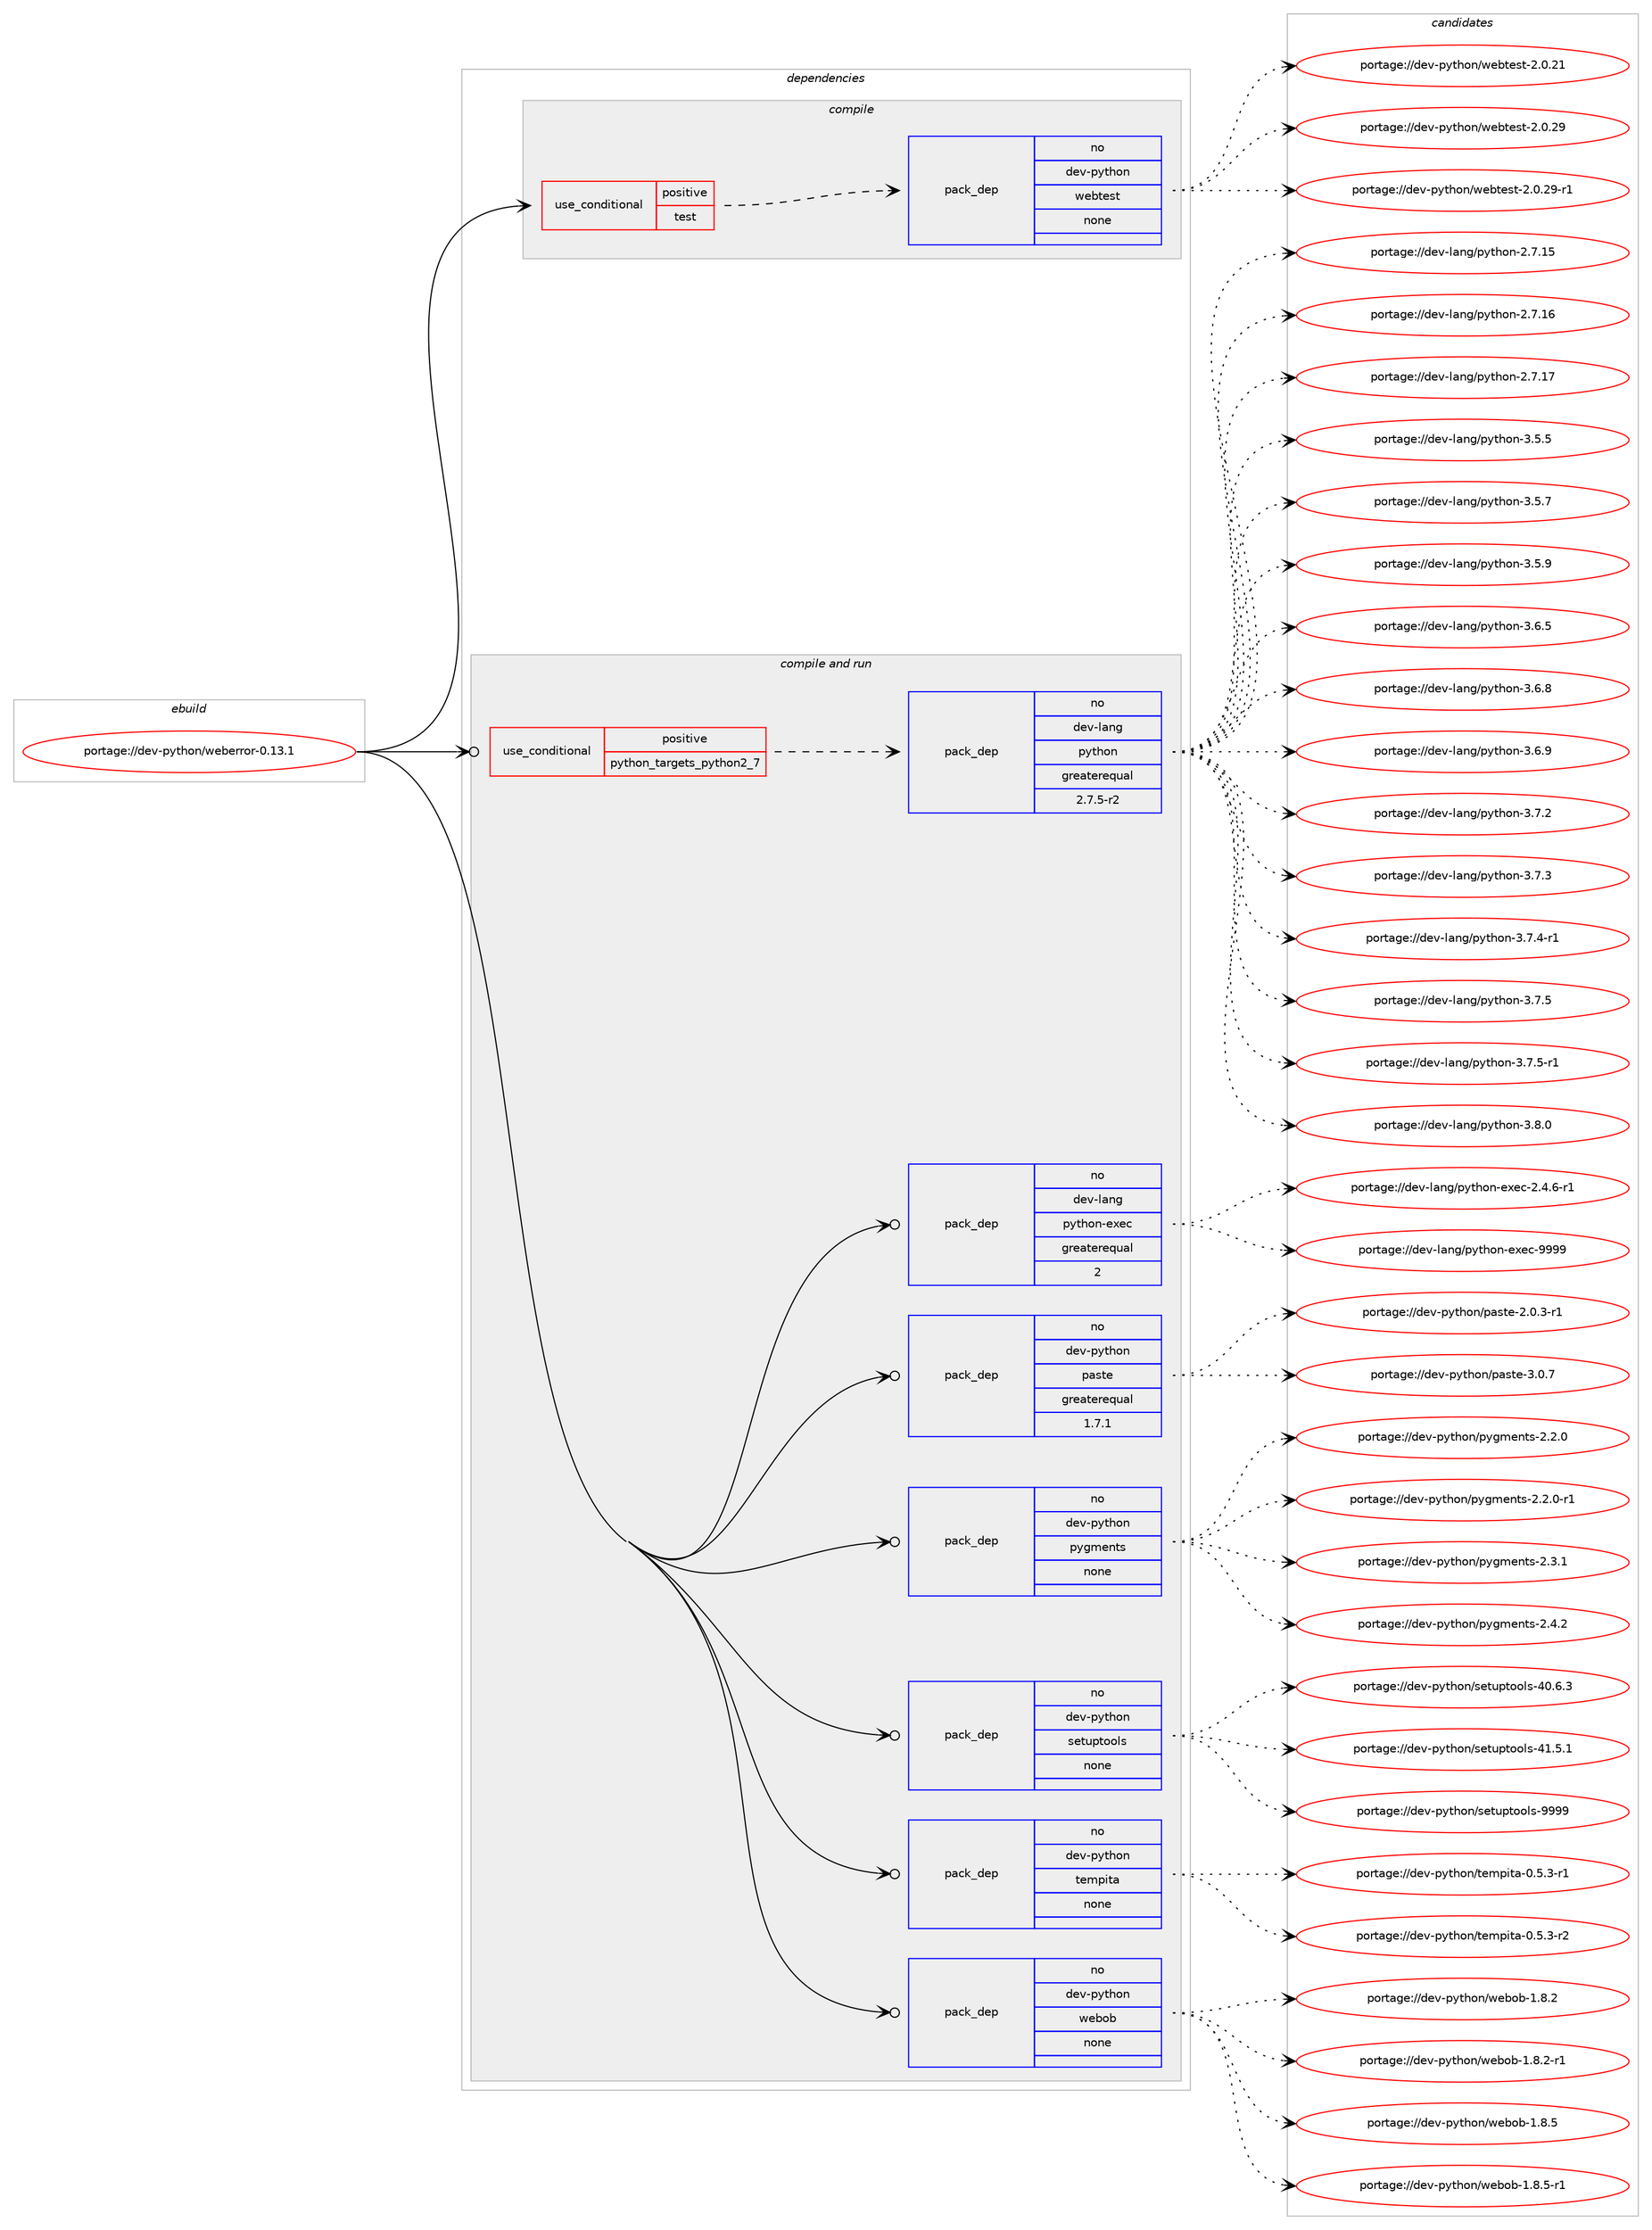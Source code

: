 digraph prolog {

# *************
# Graph options
# *************

newrank=true;
concentrate=true;
compound=true;
graph [rankdir=LR,fontname=Helvetica,fontsize=10,ranksep=1.5];#, ranksep=2.5, nodesep=0.2];
edge  [arrowhead=vee];
node  [fontname=Helvetica,fontsize=10];

# **********
# The ebuild
# **********

subgraph cluster_leftcol {
color=gray;
rank=same;
label=<<i>ebuild</i>>;
id [label="portage://dev-python/weberror-0.13.1", color=red, width=4, href="../dev-python/weberror-0.13.1.svg"];
}

# ****************
# The dependencies
# ****************

subgraph cluster_midcol {
color=gray;
label=<<i>dependencies</i>>;
subgraph cluster_compile {
fillcolor="#eeeeee";
style=filled;
label=<<i>compile</i>>;
subgraph cond40631 {
dependency178570 [label=<<TABLE BORDER="0" CELLBORDER="1" CELLSPACING="0" CELLPADDING="4"><TR><TD ROWSPAN="3" CELLPADDING="10">use_conditional</TD></TR><TR><TD>positive</TD></TR><TR><TD>test</TD></TR></TABLE>>, shape=none, color=red];
subgraph pack134530 {
dependency178571 [label=<<TABLE BORDER="0" CELLBORDER="1" CELLSPACING="0" CELLPADDING="4" WIDTH="220"><TR><TD ROWSPAN="6" CELLPADDING="30">pack_dep</TD></TR><TR><TD WIDTH="110">no</TD></TR><TR><TD>dev-python</TD></TR><TR><TD>webtest</TD></TR><TR><TD>none</TD></TR><TR><TD></TD></TR></TABLE>>, shape=none, color=blue];
}
dependency178570:e -> dependency178571:w [weight=20,style="dashed",arrowhead="vee"];
}
id:e -> dependency178570:w [weight=20,style="solid",arrowhead="vee"];
}
subgraph cluster_compileandrun {
fillcolor="#eeeeee";
style=filled;
label=<<i>compile and run</i>>;
subgraph cond40632 {
dependency178572 [label=<<TABLE BORDER="0" CELLBORDER="1" CELLSPACING="0" CELLPADDING="4"><TR><TD ROWSPAN="3" CELLPADDING="10">use_conditional</TD></TR><TR><TD>positive</TD></TR><TR><TD>python_targets_python2_7</TD></TR></TABLE>>, shape=none, color=red];
subgraph pack134531 {
dependency178573 [label=<<TABLE BORDER="0" CELLBORDER="1" CELLSPACING="0" CELLPADDING="4" WIDTH="220"><TR><TD ROWSPAN="6" CELLPADDING="30">pack_dep</TD></TR><TR><TD WIDTH="110">no</TD></TR><TR><TD>dev-lang</TD></TR><TR><TD>python</TD></TR><TR><TD>greaterequal</TD></TR><TR><TD>2.7.5-r2</TD></TR></TABLE>>, shape=none, color=blue];
}
dependency178572:e -> dependency178573:w [weight=20,style="dashed",arrowhead="vee"];
}
id:e -> dependency178572:w [weight=20,style="solid",arrowhead="odotvee"];
subgraph pack134532 {
dependency178574 [label=<<TABLE BORDER="0" CELLBORDER="1" CELLSPACING="0" CELLPADDING="4" WIDTH="220"><TR><TD ROWSPAN="6" CELLPADDING="30">pack_dep</TD></TR><TR><TD WIDTH="110">no</TD></TR><TR><TD>dev-lang</TD></TR><TR><TD>python-exec</TD></TR><TR><TD>greaterequal</TD></TR><TR><TD>2</TD></TR></TABLE>>, shape=none, color=blue];
}
id:e -> dependency178574:w [weight=20,style="solid",arrowhead="odotvee"];
subgraph pack134533 {
dependency178575 [label=<<TABLE BORDER="0" CELLBORDER="1" CELLSPACING="0" CELLPADDING="4" WIDTH="220"><TR><TD ROWSPAN="6" CELLPADDING="30">pack_dep</TD></TR><TR><TD WIDTH="110">no</TD></TR><TR><TD>dev-python</TD></TR><TR><TD>paste</TD></TR><TR><TD>greaterequal</TD></TR><TR><TD>1.7.1</TD></TR></TABLE>>, shape=none, color=blue];
}
id:e -> dependency178575:w [weight=20,style="solid",arrowhead="odotvee"];
subgraph pack134534 {
dependency178576 [label=<<TABLE BORDER="0" CELLBORDER="1" CELLSPACING="0" CELLPADDING="4" WIDTH="220"><TR><TD ROWSPAN="6" CELLPADDING="30">pack_dep</TD></TR><TR><TD WIDTH="110">no</TD></TR><TR><TD>dev-python</TD></TR><TR><TD>pygments</TD></TR><TR><TD>none</TD></TR><TR><TD></TD></TR></TABLE>>, shape=none, color=blue];
}
id:e -> dependency178576:w [weight=20,style="solid",arrowhead="odotvee"];
subgraph pack134535 {
dependency178577 [label=<<TABLE BORDER="0" CELLBORDER="1" CELLSPACING="0" CELLPADDING="4" WIDTH="220"><TR><TD ROWSPAN="6" CELLPADDING="30">pack_dep</TD></TR><TR><TD WIDTH="110">no</TD></TR><TR><TD>dev-python</TD></TR><TR><TD>setuptools</TD></TR><TR><TD>none</TD></TR><TR><TD></TD></TR></TABLE>>, shape=none, color=blue];
}
id:e -> dependency178577:w [weight=20,style="solid",arrowhead="odotvee"];
subgraph pack134536 {
dependency178578 [label=<<TABLE BORDER="0" CELLBORDER="1" CELLSPACING="0" CELLPADDING="4" WIDTH="220"><TR><TD ROWSPAN="6" CELLPADDING="30">pack_dep</TD></TR><TR><TD WIDTH="110">no</TD></TR><TR><TD>dev-python</TD></TR><TR><TD>tempita</TD></TR><TR><TD>none</TD></TR><TR><TD></TD></TR></TABLE>>, shape=none, color=blue];
}
id:e -> dependency178578:w [weight=20,style="solid",arrowhead="odotvee"];
subgraph pack134537 {
dependency178579 [label=<<TABLE BORDER="0" CELLBORDER="1" CELLSPACING="0" CELLPADDING="4" WIDTH="220"><TR><TD ROWSPAN="6" CELLPADDING="30">pack_dep</TD></TR><TR><TD WIDTH="110">no</TD></TR><TR><TD>dev-python</TD></TR><TR><TD>webob</TD></TR><TR><TD>none</TD></TR><TR><TD></TD></TR></TABLE>>, shape=none, color=blue];
}
id:e -> dependency178579:w [weight=20,style="solid",arrowhead="odotvee"];
}
subgraph cluster_run {
fillcolor="#eeeeee";
style=filled;
label=<<i>run</i>>;
}
}

# **************
# The candidates
# **************

subgraph cluster_choices {
rank=same;
color=gray;
label=<<i>candidates</i>>;

subgraph choice134530 {
color=black;
nodesep=1;
choiceportage10010111845112121116104111110471191019811610111511645504648465049 [label="portage://dev-python/webtest-2.0.21", color=red, width=4,href="../dev-python/webtest-2.0.21.svg"];
choiceportage10010111845112121116104111110471191019811610111511645504648465057 [label="portage://dev-python/webtest-2.0.29", color=red, width=4,href="../dev-python/webtest-2.0.29.svg"];
choiceportage100101118451121211161041111104711910198116101115116455046484650574511449 [label="portage://dev-python/webtest-2.0.29-r1", color=red, width=4,href="../dev-python/webtest-2.0.29-r1.svg"];
dependency178571:e -> choiceportage10010111845112121116104111110471191019811610111511645504648465049:w [style=dotted,weight="100"];
dependency178571:e -> choiceportage10010111845112121116104111110471191019811610111511645504648465057:w [style=dotted,weight="100"];
dependency178571:e -> choiceportage100101118451121211161041111104711910198116101115116455046484650574511449:w [style=dotted,weight="100"];
}
subgraph choice134531 {
color=black;
nodesep=1;
choiceportage10010111845108971101034711212111610411111045504655464953 [label="portage://dev-lang/python-2.7.15", color=red, width=4,href="../dev-lang/python-2.7.15.svg"];
choiceportage10010111845108971101034711212111610411111045504655464954 [label="portage://dev-lang/python-2.7.16", color=red, width=4,href="../dev-lang/python-2.7.16.svg"];
choiceportage10010111845108971101034711212111610411111045504655464955 [label="portage://dev-lang/python-2.7.17", color=red, width=4,href="../dev-lang/python-2.7.17.svg"];
choiceportage100101118451089711010347112121116104111110455146534653 [label="portage://dev-lang/python-3.5.5", color=red, width=4,href="../dev-lang/python-3.5.5.svg"];
choiceportage100101118451089711010347112121116104111110455146534655 [label="portage://dev-lang/python-3.5.7", color=red, width=4,href="../dev-lang/python-3.5.7.svg"];
choiceportage100101118451089711010347112121116104111110455146534657 [label="portage://dev-lang/python-3.5.9", color=red, width=4,href="../dev-lang/python-3.5.9.svg"];
choiceportage100101118451089711010347112121116104111110455146544653 [label="portage://dev-lang/python-3.6.5", color=red, width=4,href="../dev-lang/python-3.6.5.svg"];
choiceportage100101118451089711010347112121116104111110455146544656 [label="portage://dev-lang/python-3.6.8", color=red, width=4,href="../dev-lang/python-3.6.8.svg"];
choiceportage100101118451089711010347112121116104111110455146544657 [label="portage://dev-lang/python-3.6.9", color=red, width=4,href="../dev-lang/python-3.6.9.svg"];
choiceportage100101118451089711010347112121116104111110455146554650 [label="portage://dev-lang/python-3.7.2", color=red, width=4,href="../dev-lang/python-3.7.2.svg"];
choiceportage100101118451089711010347112121116104111110455146554651 [label="portage://dev-lang/python-3.7.3", color=red, width=4,href="../dev-lang/python-3.7.3.svg"];
choiceportage1001011184510897110103471121211161041111104551465546524511449 [label="portage://dev-lang/python-3.7.4-r1", color=red, width=4,href="../dev-lang/python-3.7.4-r1.svg"];
choiceportage100101118451089711010347112121116104111110455146554653 [label="portage://dev-lang/python-3.7.5", color=red, width=4,href="../dev-lang/python-3.7.5.svg"];
choiceportage1001011184510897110103471121211161041111104551465546534511449 [label="portage://dev-lang/python-3.7.5-r1", color=red, width=4,href="../dev-lang/python-3.7.5-r1.svg"];
choiceportage100101118451089711010347112121116104111110455146564648 [label="portage://dev-lang/python-3.8.0", color=red, width=4,href="../dev-lang/python-3.8.0.svg"];
dependency178573:e -> choiceportage10010111845108971101034711212111610411111045504655464953:w [style=dotted,weight="100"];
dependency178573:e -> choiceportage10010111845108971101034711212111610411111045504655464954:w [style=dotted,weight="100"];
dependency178573:e -> choiceportage10010111845108971101034711212111610411111045504655464955:w [style=dotted,weight="100"];
dependency178573:e -> choiceportage100101118451089711010347112121116104111110455146534653:w [style=dotted,weight="100"];
dependency178573:e -> choiceportage100101118451089711010347112121116104111110455146534655:w [style=dotted,weight="100"];
dependency178573:e -> choiceportage100101118451089711010347112121116104111110455146534657:w [style=dotted,weight="100"];
dependency178573:e -> choiceportage100101118451089711010347112121116104111110455146544653:w [style=dotted,weight="100"];
dependency178573:e -> choiceportage100101118451089711010347112121116104111110455146544656:w [style=dotted,weight="100"];
dependency178573:e -> choiceportage100101118451089711010347112121116104111110455146544657:w [style=dotted,weight="100"];
dependency178573:e -> choiceportage100101118451089711010347112121116104111110455146554650:w [style=dotted,weight="100"];
dependency178573:e -> choiceportage100101118451089711010347112121116104111110455146554651:w [style=dotted,weight="100"];
dependency178573:e -> choiceportage1001011184510897110103471121211161041111104551465546524511449:w [style=dotted,weight="100"];
dependency178573:e -> choiceportage100101118451089711010347112121116104111110455146554653:w [style=dotted,weight="100"];
dependency178573:e -> choiceportage1001011184510897110103471121211161041111104551465546534511449:w [style=dotted,weight="100"];
dependency178573:e -> choiceportage100101118451089711010347112121116104111110455146564648:w [style=dotted,weight="100"];
}
subgraph choice134532 {
color=black;
nodesep=1;
choiceportage10010111845108971101034711212111610411111045101120101994550465246544511449 [label="portage://dev-lang/python-exec-2.4.6-r1", color=red, width=4,href="../dev-lang/python-exec-2.4.6-r1.svg"];
choiceportage10010111845108971101034711212111610411111045101120101994557575757 [label="portage://dev-lang/python-exec-9999", color=red, width=4,href="../dev-lang/python-exec-9999.svg"];
dependency178574:e -> choiceportage10010111845108971101034711212111610411111045101120101994550465246544511449:w [style=dotted,weight="100"];
dependency178574:e -> choiceportage10010111845108971101034711212111610411111045101120101994557575757:w [style=dotted,weight="100"];
}
subgraph choice134533 {
color=black;
nodesep=1;
choiceportage1001011184511212111610411111047112971151161014550464846514511449 [label="portage://dev-python/paste-2.0.3-r1", color=red, width=4,href="../dev-python/paste-2.0.3-r1.svg"];
choiceportage100101118451121211161041111104711297115116101455146484655 [label="portage://dev-python/paste-3.0.7", color=red, width=4,href="../dev-python/paste-3.0.7.svg"];
dependency178575:e -> choiceportage1001011184511212111610411111047112971151161014550464846514511449:w [style=dotted,weight="100"];
dependency178575:e -> choiceportage100101118451121211161041111104711297115116101455146484655:w [style=dotted,weight="100"];
}
subgraph choice134534 {
color=black;
nodesep=1;
choiceportage1001011184511212111610411111047112121103109101110116115455046504648 [label="portage://dev-python/pygments-2.2.0", color=red, width=4,href="../dev-python/pygments-2.2.0.svg"];
choiceportage10010111845112121116104111110471121211031091011101161154550465046484511449 [label="portage://dev-python/pygments-2.2.0-r1", color=red, width=4,href="../dev-python/pygments-2.2.0-r1.svg"];
choiceportage1001011184511212111610411111047112121103109101110116115455046514649 [label="portage://dev-python/pygments-2.3.1", color=red, width=4,href="../dev-python/pygments-2.3.1.svg"];
choiceportage1001011184511212111610411111047112121103109101110116115455046524650 [label="portage://dev-python/pygments-2.4.2", color=red, width=4,href="../dev-python/pygments-2.4.2.svg"];
dependency178576:e -> choiceportage1001011184511212111610411111047112121103109101110116115455046504648:w [style=dotted,weight="100"];
dependency178576:e -> choiceportage10010111845112121116104111110471121211031091011101161154550465046484511449:w [style=dotted,weight="100"];
dependency178576:e -> choiceportage1001011184511212111610411111047112121103109101110116115455046514649:w [style=dotted,weight="100"];
dependency178576:e -> choiceportage1001011184511212111610411111047112121103109101110116115455046524650:w [style=dotted,weight="100"];
}
subgraph choice134535 {
color=black;
nodesep=1;
choiceportage100101118451121211161041111104711510111611711211611111110811545524846544651 [label="portage://dev-python/setuptools-40.6.3", color=red, width=4,href="../dev-python/setuptools-40.6.3.svg"];
choiceportage100101118451121211161041111104711510111611711211611111110811545524946534649 [label="portage://dev-python/setuptools-41.5.1", color=red, width=4,href="../dev-python/setuptools-41.5.1.svg"];
choiceportage10010111845112121116104111110471151011161171121161111111081154557575757 [label="portage://dev-python/setuptools-9999", color=red, width=4,href="../dev-python/setuptools-9999.svg"];
dependency178577:e -> choiceportage100101118451121211161041111104711510111611711211611111110811545524846544651:w [style=dotted,weight="100"];
dependency178577:e -> choiceportage100101118451121211161041111104711510111611711211611111110811545524946534649:w [style=dotted,weight="100"];
dependency178577:e -> choiceportage10010111845112121116104111110471151011161171121161111111081154557575757:w [style=dotted,weight="100"];
}
subgraph choice134536 {
color=black;
nodesep=1;
choiceportage1001011184511212111610411111047116101109112105116974548465346514511449 [label="portage://dev-python/tempita-0.5.3-r1", color=red, width=4,href="../dev-python/tempita-0.5.3-r1.svg"];
choiceportage1001011184511212111610411111047116101109112105116974548465346514511450 [label="portage://dev-python/tempita-0.5.3-r2", color=red, width=4,href="../dev-python/tempita-0.5.3-r2.svg"];
dependency178578:e -> choiceportage1001011184511212111610411111047116101109112105116974548465346514511449:w [style=dotted,weight="100"];
dependency178578:e -> choiceportage1001011184511212111610411111047116101109112105116974548465346514511450:w [style=dotted,weight="100"];
}
subgraph choice134537 {
color=black;
nodesep=1;
choiceportage10010111845112121116104111110471191019811198454946564650 [label="portage://dev-python/webob-1.8.2", color=red, width=4,href="../dev-python/webob-1.8.2.svg"];
choiceportage100101118451121211161041111104711910198111984549465646504511449 [label="portage://dev-python/webob-1.8.2-r1", color=red, width=4,href="../dev-python/webob-1.8.2-r1.svg"];
choiceportage10010111845112121116104111110471191019811198454946564653 [label="portage://dev-python/webob-1.8.5", color=red, width=4,href="../dev-python/webob-1.8.5.svg"];
choiceportage100101118451121211161041111104711910198111984549465646534511449 [label="portage://dev-python/webob-1.8.5-r1", color=red, width=4,href="../dev-python/webob-1.8.5-r1.svg"];
dependency178579:e -> choiceportage10010111845112121116104111110471191019811198454946564650:w [style=dotted,weight="100"];
dependency178579:e -> choiceportage100101118451121211161041111104711910198111984549465646504511449:w [style=dotted,weight="100"];
dependency178579:e -> choiceportage10010111845112121116104111110471191019811198454946564653:w [style=dotted,weight="100"];
dependency178579:e -> choiceportage100101118451121211161041111104711910198111984549465646534511449:w [style=dotted,weight="100"];
}
}

}
